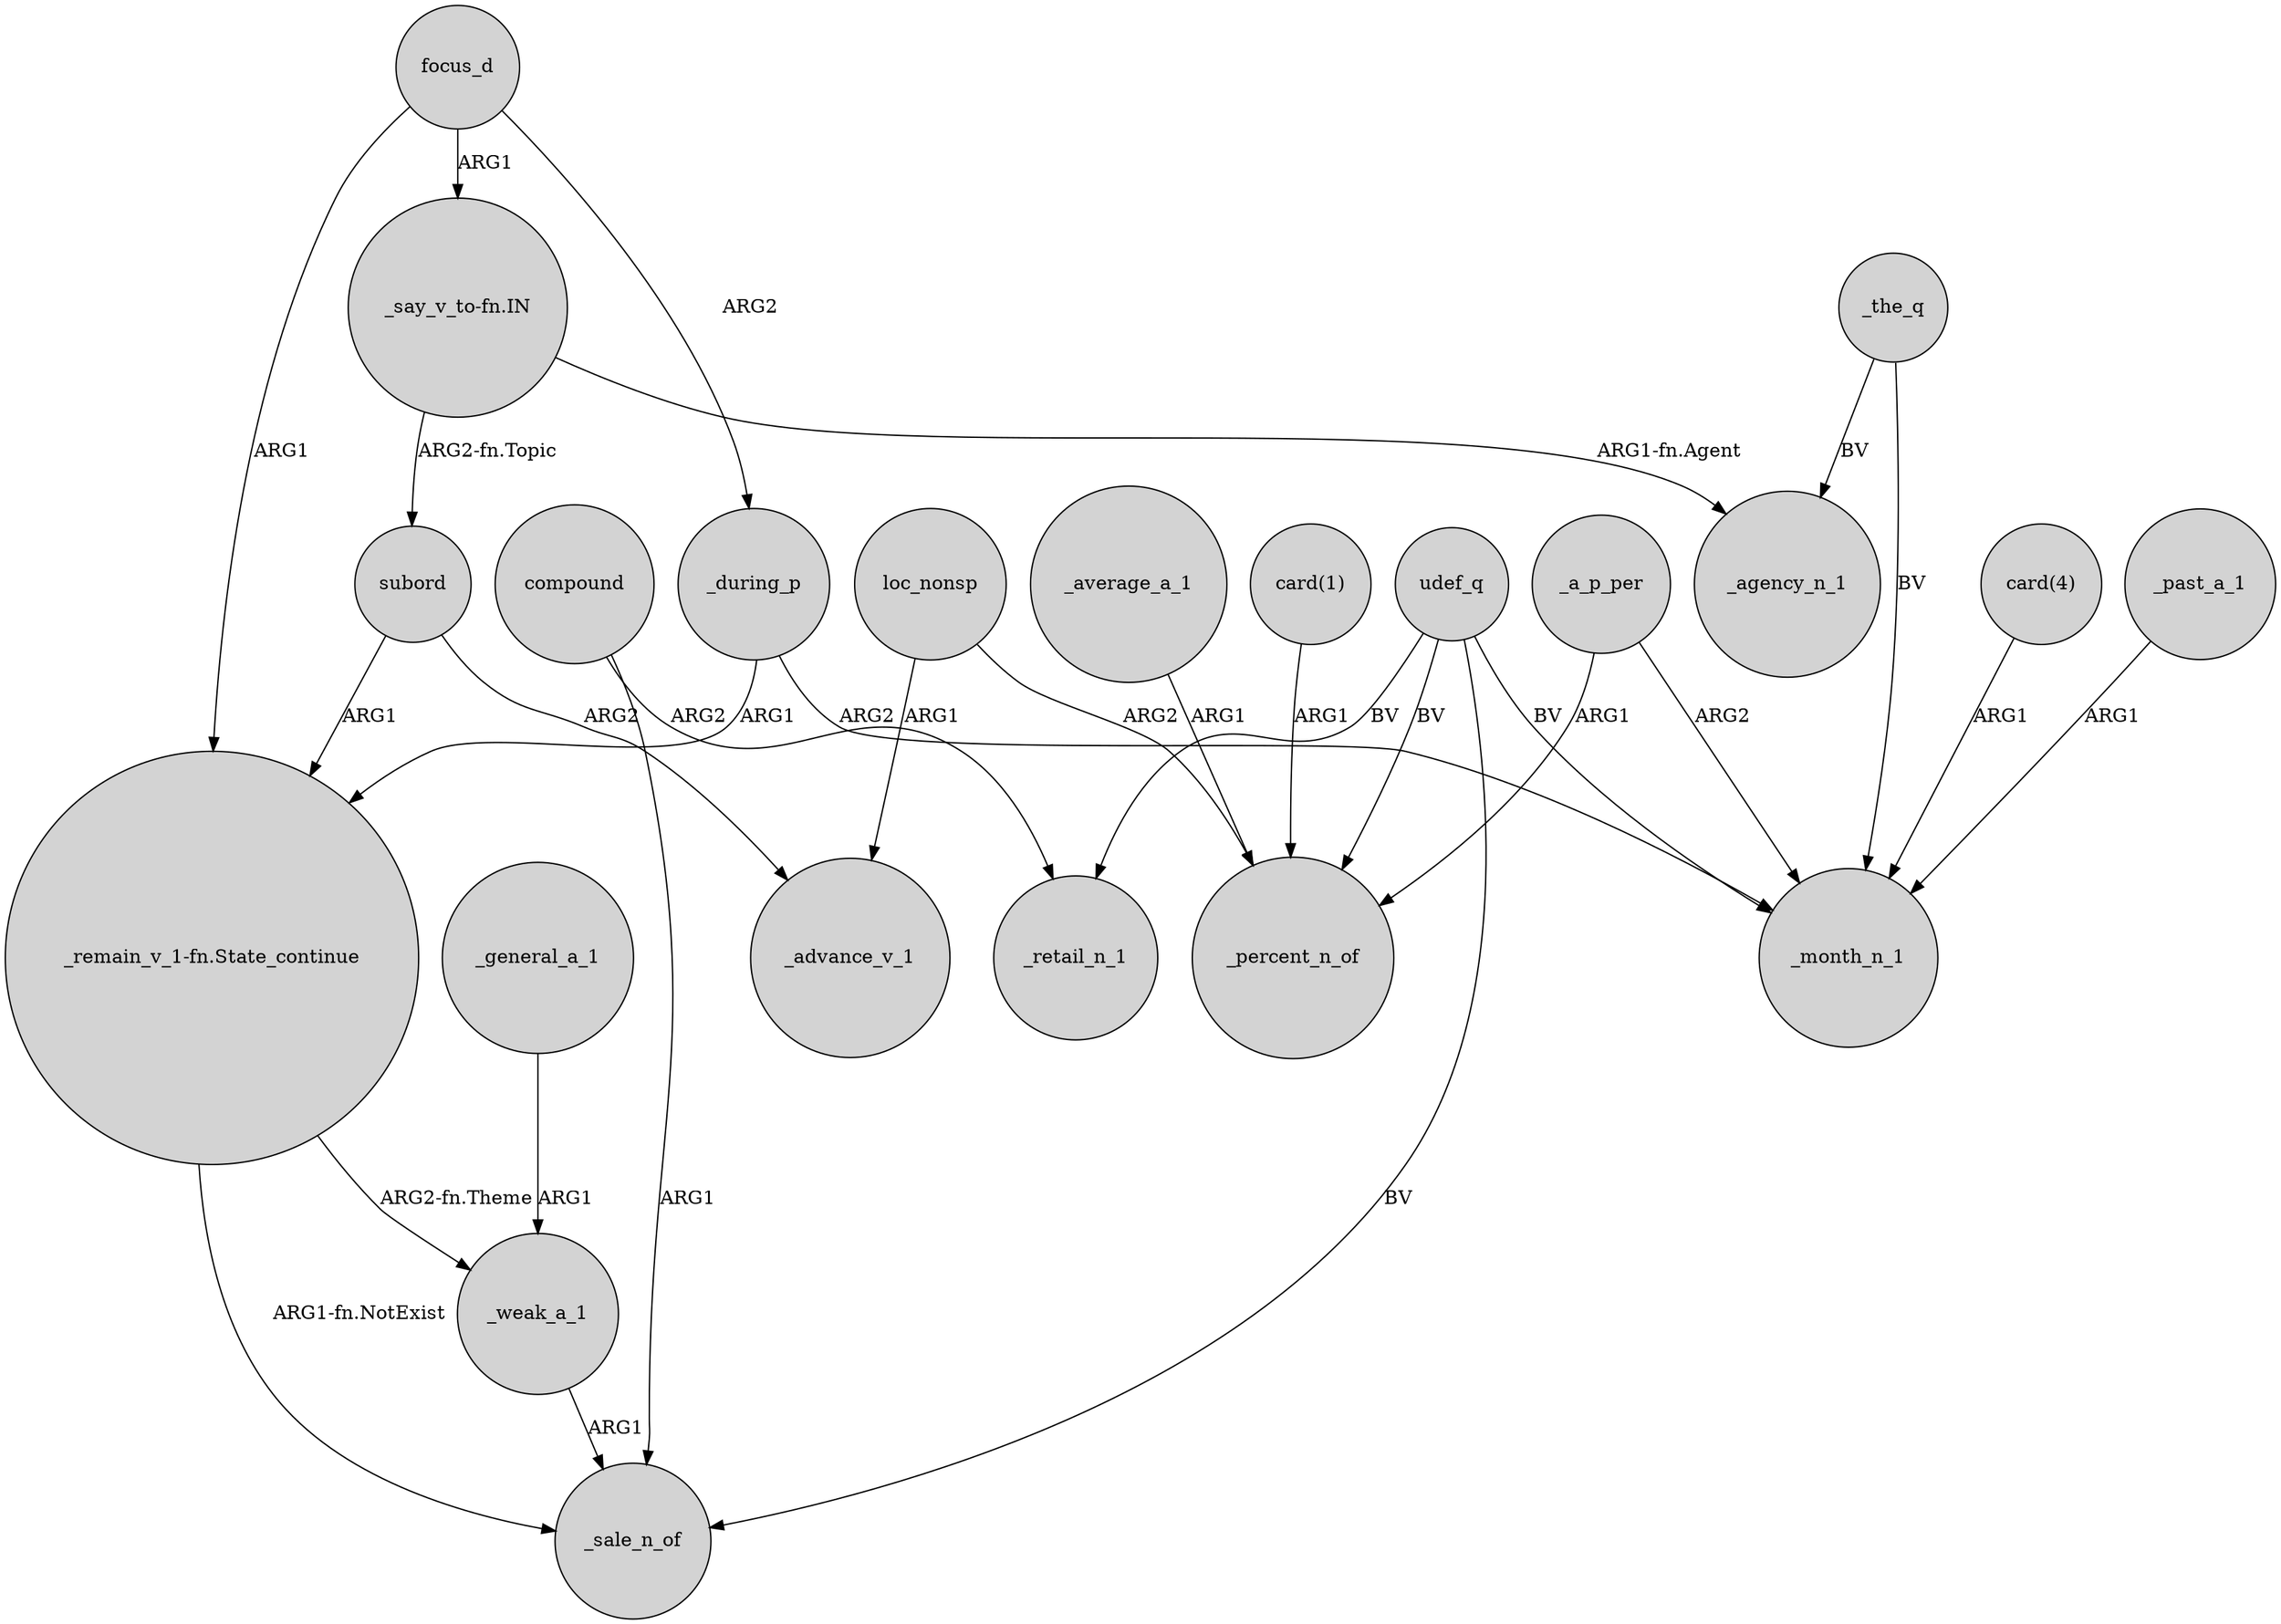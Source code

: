 digraph {
	node [shape=circle style=filled]
	focus_d -> _during_p [label=ARG2]
	"card(1)" -> _percent_n_of [label=ARG1]
	_the_q -> _agency_n_1 [label=BV]
	"_remain_v_1-fn.State_continue" -> _sale_n_of [label="ARG1-fn.NotExist"]
	"_say_v_to-fn.IN" -> _agency_n_1 [label="ARG1-fn.Agent"]
	_a_p_per -> _month_n_1 [label=ARG2]
	subord -> _advance_v_1 [label=ARG2]
	compound -> _retail_n_1 [label=ARG2]
	loc_nonsp -> _advance_v_1 [label=ARG1]
	udef_q -> _month_n_1 [label=BV]
	_during_p -> "_remain_v_1-fn.State_continue" [label=ARG1]
	_the_q -> _month_n_1 [label=BV]
	"card(4)" -> _month_n_1 [label=ARG1]
	_during_p -> _month_n_1 [label=ARG2]
	_past_a_1 -> _month_n_1 [label=ARG1]
	focus_d -> "_remain_v_1-fn.State_continue" [label=ARG1]
	loc_nonsp -> _percent_n_of [label=ARG2]
	"_remain_v_1-fn.State_continue" -> _weak_a_1 [label="ARG2-fn.Theme"]
	"_say_v_to-fn.IN" -> subord [label="ARG2-fn.Topic"]
	udef_q -> _sale_n_of [label=BV]
	_average_a_1 -> _percent_n_of [label=ARG1]
	udef_q -> _retail_n_1 [label=BV]
	_weak_a_1 -> _sale_n_of [label=ARG1]
	udef_q -> _percent_n_of [label=BV]
	_general_a_1 -> _weak_a_1 [label=ARG1]
	compound -> _sale_n_of [label=ARG1]
	subord -> "_remain_v_1-fn.State_continue" [label=ARG1]
	focus_d -> "_say_v_to-fn.IN" [label=ARG1]
	_a_p_per -> _percent_n_of [label=ARG1]
}
